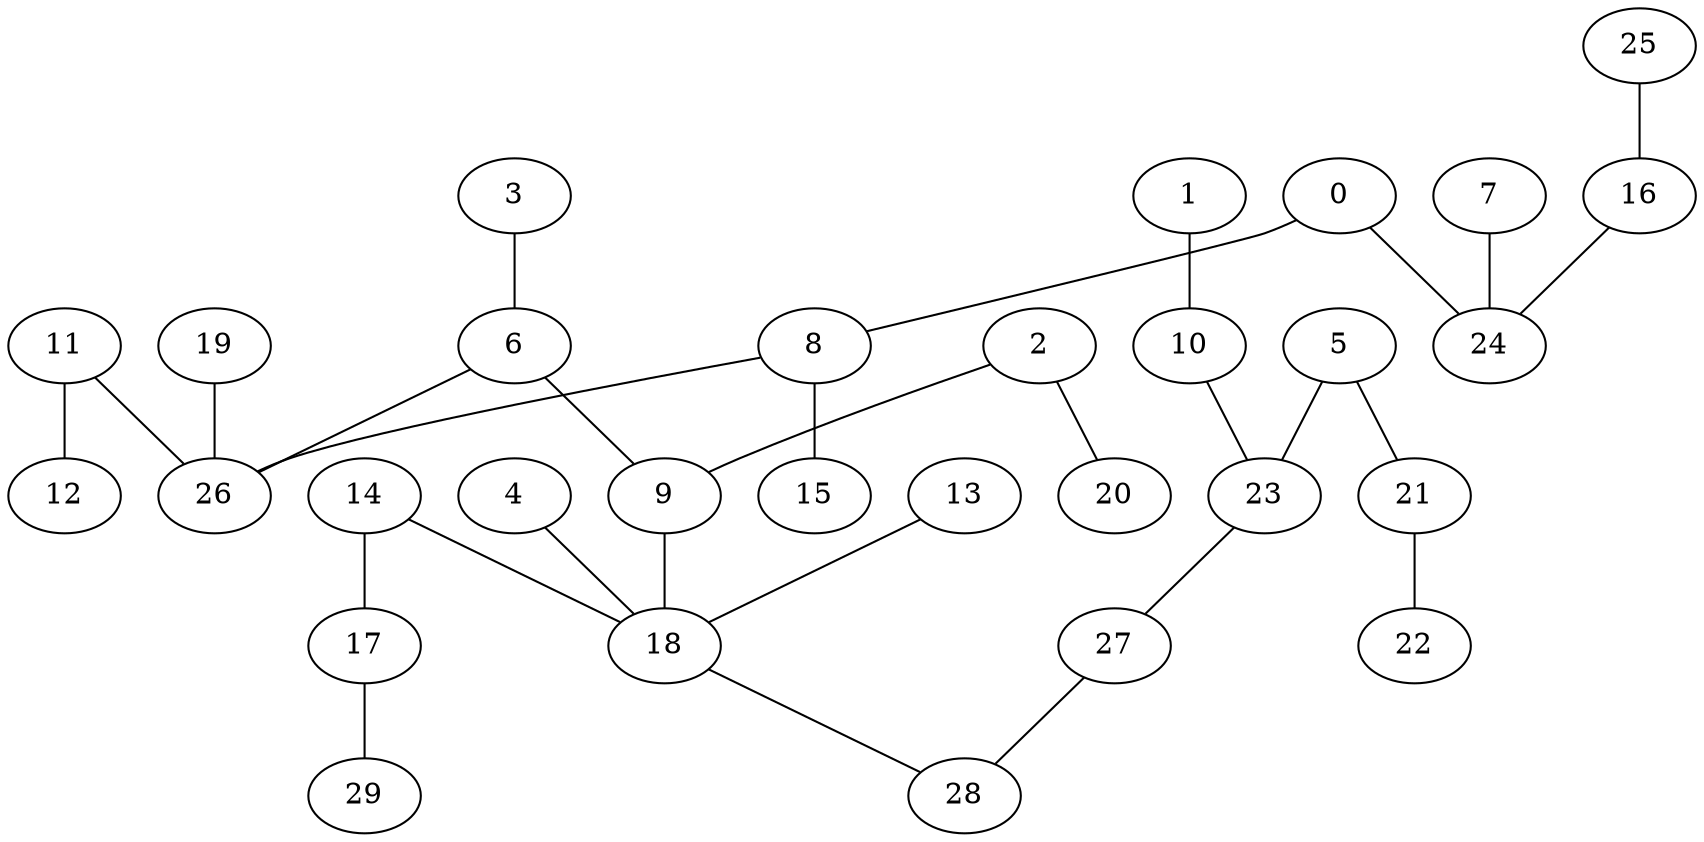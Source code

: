 graph grafoGilbert_30_93_KruskalI_MST  {
0;
1;
2;
3;
4;
5;
6;
7;
8;
9;
10;
11;
12;
13;
14;
15;
16;
17;
18;
19;
20;
21;
22;
23;
24;
25;
26;
27;
28;
29;
11 -- 12;
21 -- 22;
19 -- 26;
2 -- 20;
7 -- 24;
14 -- 17;
23 -- 27;
0 -- 24;
5 -- 21;
8 -- 26;
27 -- 28;
1 -- 10;
5 -- 23;
8 -- 15;
16 -- 24;
0 -- 8;
2 -- 9;
3 -- 6;
4 -- 18;
6 -- 9;
6 -- 26;
9 -- 18;
10 -- 23;
11 -- 26;
13 -- 18;
14 -- 18;
17 -- 29;
18 -- 28;
25 -- 16;
}